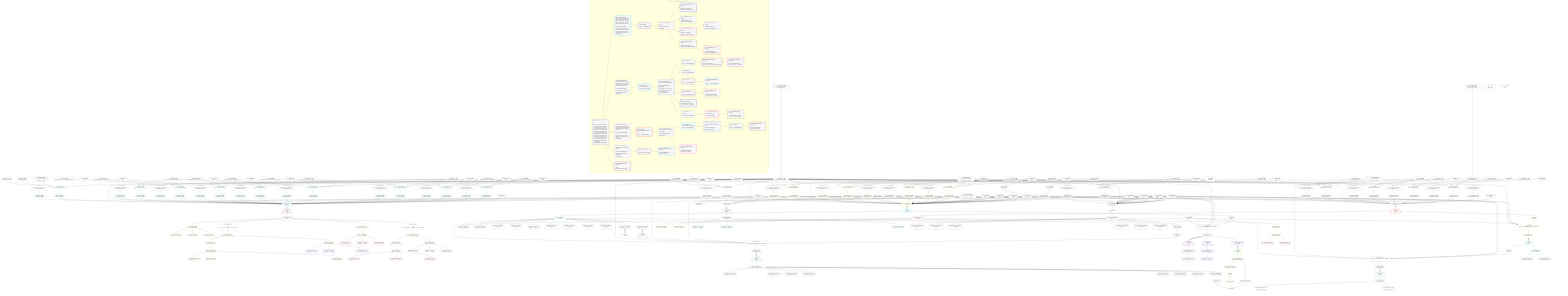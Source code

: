 %%{init: {'themeVariables': { 'fontSize': '12px'}}}%%
graph TD
    classDef path fill:#eee,stroke:#000,color:#000
    classDef plan fill:#fff,stroke-width:1px,color:#000
    classDef itemplan fill:#fff,stroke-width:2px,color:#000
    classDef unbatchedplan fill:#dff,stroke-width:1px,color:#000
    classDef sideeffectplan fill:#fcc,stroke-width:2px,color:#000
    classDef bucket fill:#f6f6f6,color:#000,stroke-width:2px,text-align:left


    %% plan dependencies
    PgSelect251[["PgSelect[251∈0] ➊<br />ᐸpersonᐳ"]]:::plan
    Object12{{"Object[12∈0] ➊<br />ᐸ{pgSettings,withPgClient}ᐳ"}}:::plan
    Constant599{{"Constant[599∈0] ➊<br />ᐸ1ᐳ"}}:::plan
    Constant600{{"Constant[600∈0] ➊<br />ᐸ7ᐳ"}}:::plan
    Constant598{{"Constant[598∈0] ➊<br />ᐸ8ᐳ"}}:::plan
    Constant113{{"Constant[113∈0] ➊<br />ᐸnullᐳ"}}:::plan
    Lambda283{{"Lambda[283∈0] ➊<br />ᐸcalculateShouldReverseOrderᐳ"}}:::plan
    Lambda286{{"Lambda[286∈0] ➊<br />ᐸcalculateLimitAndOffsetSQLᐳ"}}:::plan
    Lambda581{{"Lambda[581∈0] ➊<br />ᐸcalculateOrderBySQLᐳ"}}:::plan
    Lambda586{{"Lambda[586∈0] ➊<br />ᐸcalculateOrderBySQLᐳ"}}:::plan
    Object12 & Constant599 & Constant599 & Constant600 & Constant599 & Constant598 & Constant600 & Constant599 & Constant600 & Constant599 & Constant600 & Constant599 & Constant113 & Constant600 & Constant599 & Constant600 & Lambda283 & Lambda286 & Lambda581 & Lambda586 --> PgSelect251
    Object580{{"Object[580∈0] ➊<br />ᐸ{reverse,orders,alias,codec}ᐳ"}}:::plan
    Constant577{{"Constant[577∈0] ➊<br />ᐸ[]ᐳ"}}:::plan
    Constant578{{"Constant[578∈0] ➊<br />ᐸsql.identifier(”person”)ᐳ"}}:::plan
    Constant497{{"Constant[497∈0] ➊<br />ᐸRecordCodec(person)ᐳ"}}:::plan
    Lambda283 & Constant577 & Constant578 & Constant497 --> Object580
    Access10{{"Access[10∈0] ➊<br />ᐸ2.pgSettingsᐳ"}}:::plan
    Access11{{"Access[11∈0] ➊<br />ᐸ2.withPgClientᐳ"}}:::plan
    Access10 & Access11 --> Object12
    __Value2["__Value[2∈0] ➊<br />ᐸcontextᐳ"]:::plan
    __Value2 --> Access10
    __Value2 --> Access11
    First253{{"First[253∈0] ➊"}}:::plan
    PgSelect251 --> First253
    PgSelectSingle254{{"PgSelectSingle[254∈0] ➊<br />ᐸpersonᐳ"}}:::plan
    First253 --> PgSelectSingle254
    Constant590{{"Constant[590∈0] ➊<br />ᐸ§{ first: null, last: null, cursorLower: null, cursorUpper: ᐳ"}}:::plan
    Constant590 --> Lambda283
    Constant591{{"Constant[591∈0] ➊<br />ᐸ§{ first: null, last: null, cursorLower: null, cursorUpper: ᐳ"}}:::plan
    Constant591 --> Lambda286
    Lambda492{{"Lambda[492∈0] ➊<br />ᐸcalculateShouldReverseOrderᐳ"}}:::plan
    Constant621{{"Constant[621∈0] ➊<br />ᐸ§{ first: 1, last: null, cursorLower: null, cursorUpper: nulᐳ"}}:::plan
    Constant621 --> Lambda492
    Object580 --> Lambda581
    Constant619{{"Constant[619∈0] ➊<br />ᐸ§{ reverse: false, orders: [], alias: sql.identifier(”personᐳ"}}:::plan
    Constant619 --> Lambda586
    __Value4["__Value[4∈0] ➊<br />ᐸrootValueᐳ"]:::plan
    Connection13{{"Connection[13∈0] ➊<br />ᐸ9ᐳ"}}:::plan
    Connection89{{"Connection[89∈0] ➊<br />ᐸ87ᐳ"}}:::plan
    Connection169{{"Connection[169∈0] ➊<br />ᐸ167ᐳ"}}:::plan
    Connection199{{"Connection[199∈0] ➊<br />ᐸ197ᐳ"}}:::plan
    Connection242{{"Connection[242∈0] ➊<br />ᐸ240ᐳ"}}:::plan
    Constant284{{"Constant[284∈0] ➊<br />ᐸfalseᐳ"}}:::plan
    Constant287{{"Constant[287∈0] ➊<br />ᐸ[]ᐳ"}}:::plan
    Constant288{{"Constant[288∈0] ➊<br />ᐸsql.identifier(”frmcdc_compound_type”)ᐳ"}}:::plan
    Constant289{{"Constant[289∈0] ➊<br />ᐸRecordCodec(compoundType)ᐳ"}}:::plan
    Constant303{{"Constant[303∈0] ➊<br />ᐸ[]ᐳ"}}:::plan
    Constant304{{"Constant[304∈0] ➊<br />ᐸsql.identifier(”frmcdc_compound_type”)ᐳ"}}:::plan
    Constant319{{"Constant[319∈0] ➊<br />ᐸ[]ᐳ"}}:::plan
    Constant320{{"Constant[320∈0] ➊<br />ᐸsql.identifier(”frmcdc_compound_type”)ᐳ"}}:::plan
    Constant335{{"Constant[335∈0] ➊<br />ᐸ[]ᐳ"}}:::plan
    Constant336{{"Constant[336∈0] ➊<br />ᐸsql.identifier(”frmcdc_nested_compound_type”)ᐳ"}}:::plan
    Constant337{{"Constant[337∈0] ➊<br />ᐸRecordCodec(nestedCompoundType)ᐳ"}}:::plan
    Constant351{{"Constant[351∈0] ➊<br />ᐸ[]ᐳ"}}:::plan
    Constant352{{"Constant[352∈0] ➊<br />ᐸsql.identifier(”frmcdc_compound_type”)ᐳ"}}:::plan
    Constant367{{"Constant[367∈0] ➊<br />ᐸ[]ᐳ"}}:::plan
    Constant368{{"Constant[368∈0] ➊<br />ᐸsql.identifier(”frmcdc_compound_type”)ᐳ"}}:::plan
    Constant383{{"Constant[383∈0] ➊<br />ᐸ[]ᐳ"}}:::plan
    Constant384{{"Constant[384∈0] ➊<br />ᐸsql.identifier(”frmcdc_compound_type”)ᐳ"}}:::plan
    Constant399{{"Constant[399∈0] ➊<br />ᐸ[]ᐳ"}}:::plan
    Constant400{{"Constant[400∈0] ➊<br />ᐸsql.identifier(”frmcdc_nested_compound_type”)ᐳ"}}:::plan
    Constant415{{"Constant[415∈0] ➊<br />ᐸ[ { codec: Codec(int4), fragment: { n: [Array], f: 0, c: 266ᐳ"}}:::plan
    Constant416{{"Constant[416∈0] ➊<br />ᐸsql.identifier(”types”)ᐳ"}}:::plan
    Constant417{{"Constant[417∈0] ➊<br />ᐸRecordCodec(types)ᐳ"}}:::plan
    Constant429{{"Constant[429∈0] ➊<br />ᐸ[]ᐳ"}}:::plan
    Constant430{{"Constant[430∈0] ➊<br />ᐸsql.identifier(”post_computed_compound_type_array”)ᐳ"}}:::plan
    Constant448{{"Constant[448∈0] ➊<br />ᐸ[]ᐳ"}}:::plan
    Constant449{{"Constant[449∈0] ➊<br />ᐸsql.identifier(”post”)ᐳ"}}:::plan
    Constant450{{"Constant[450∈0] ➊<br />ᐸRecordCodec(post)ᐳ"}}:::plan
    Constant464{{"Constant[464∈0] ➊<br />ᐸ[]ᐳ"}}:::plan
    Constant465{{"Constant[465∈0] ➊<br />ᐸsql.identifier(”post_computed_interval_set”)ᐳ"}}:::plan
    Constant466{{"Constant[466∈0] ➊<br />ᐸCodec(interval)ᐳ"}}:::plan
    Constant481{{"Constant[481∈0] ➊<br />ᐸ[ { codec: Codec(int4), fragment: { n: [Array], f: 0, c: 266ᐳ"}}:::plan
    Constant482{{"Constant[482∈0] ➊<br />ᐸsql.identifier(”post”)ᐳ"}}:::plan
    Constant495{{"Constant[495∈0] ➊<br />ᐸ[]ᐳ"}}:::plan
    Constant496{{"Constant[496∈0] ➊<br />ᐸsql.identifier(”person_friends”)ᐳ"}}:::plan
    Constant514{{"Constant[514∈0] ➊<br />ᐸ[]ᐳ"}}:::plan
    Constant515{{"Constant[515∈0] ➊<br />ᐸsql.identifier(”person_friends”)ᐳ"}}:::plan
    Constant533{{"Constant[533∈0] ➊<br />ᐸ[]ᐳ"}}:::plan
    Constant534{{"Constant[534∈0] ➊<br />ᐸsql.identifier(”person_first_post”)ᐳ"}}:::plan
    Constant549{{"Constant[549∈0] ➊<br />ᐸ[ { codec: Codec(int4), fragment: { n: [Array], f: 0, c: 266ᐳ"}}:::plan
    Constant550{{"Constant[550∈0] ➊<br />ᐸsql.identifier(”person”)ᐳ"}}:::plan
    Constant563{{"Constant[563∈0] ➊<br />ᐸ[]ᐳ"}}:::plan
    Constant564{{"Constant[564∈0] ➊<br />ᐸsql.identifier(”edge_case”)ᐳ"}}:::plan
    Constant565{{"Constant[565∈0] ➊<br />ᐸRecordCodec(edgeCase)ᐳ"}}:::plan
    Constant587{{"Constant[587∈0] ➊<br />ᐸ15ᐳ"}}:::plan
    Constant588{{"Constant[588∈0] ➊<br />ᐸ20ᐳ"}}:::plan
    Constant589{{"Constant[589∈0] ➊<br />ᐸ'[...]'ᐳ"}}:::plan
    Constant601{{"Constant[601∈0] ➊<br />ᐸ§{ reverse: false, orders: [], alias: sql.identifier(”frmcdcᐳ"}}:::plan
    Constant602{{"Constant[602∈0] ➊<br />ᐸ§{ reverse: false, orders: [], alias: sql.identifier(”frmcdcᐳ"}}:::plan
    Constant603{{"Constant[603∈0] ➊<br />ᐸ§{ reverse: false, orders: [], alias: sql.identifier(”frmcdcᐳ"}}:::plan
    Constant604{{"Constant[604∈0] ➊<br />ᐸ§{ reverse: false, orders: [], alias: sql.identifier(”frmcdcᐳ"}}:::plan
    Constant605{{"Constant[605∈0] ➊<br />ᐸ§{ reverse: false, orders: [], alias: sql.identifier(”frmcdcᐳ"}}:::plan
    Constant606{{"Constant[606∈0] ➊<br />ᐸ§{ reverse: false, orders: [], alias: sql.identifier(”frmcdcᐳ"}}:::plan
    Constant607{{"Constant[607∈0] ➊<br />ᐸ§{ reverse: false, orders: [], alias: sql.identifier(”frmcdcᐳ"}}:::plan
    Constant608{{"Constant[608∈0] ➊<br />ᐸ§{ reverse: false, orders: [], alias: sql.identifier(”frmcdcᐳ"}}:::plan
    Constant609{{"Constant[609∈0] ➊<br />ᐸ§{ reverse: false, orders: [ { codec: Codec(int4), fragment:ᐳ"}}:::plan
    Constant610{{"Constant[610∈0] ➊<br />ᐸ§{ reverse: false, orders: [], alias: sql.identifier(”post_cᐳ"}}:::plan
    Constant611{{"Constant[611∈0] ➊<br />ᐸ§{ reverse: false, orders: [], alias: sql.identifier(”post”)ᐳ"}}:::plan
    Constant612{{"Constant[612∈0] ➊<br />ᐸ§{ reverse: false, orders: [], alias: sql.identifier(”post_cᐳ"}}:::plan
    Constant613{{"Constant[613∈0] ➊<br />ᐸ§{ reverse: false, orders: [ { codec: Codec(int4), fragment:ᐳ"}}:::plan
    Constant614{{"Constant[614∈0] ➊<br />ᐸ§{ reverse: false, orders: [], alias: sql.identifier(”personᐳ"}}:::plan
    Constant615{{"Constant[615∈0] ➊<br />ᐸ§{ reverse: false, orders: [], alias: sql.identifier(”personᐳ"}}:::plan
    Constant616{{"Constant[616∈0] ➊<br />ᐸ§{ reverse: false, orders: [], alias: sql.identifier(”personᐳ"}}:::plan
    Constant617{{"Constant[617∈0] ➊<br />ᐸ§{ reverse: false, orders: [ { codec: Codec(int4), fragment:ᐳ"}}:::plan
    Constant618{{"Constant[618∈0] ➊<br />ᐸ§{ reverse: false, orders: [], alias: sql.identifier(”edge_cᐳ"}}:::plan
    Constant622{{"Constant[622∈0] ➊<br />ᐸ§{ first: 1, last: null, cursorLower: null, cursorUpper: nulᐳ"}}:::plan
    Constant623{{"Constant[623∈0] ➊<br />ᐸ§{ a: 419, b: 'easy cheesy baked potatoes', c: 'red', e: 'BAᐳ"}}:::plan
    PgSelect14[["PgSelect[14∈1] ➊<br />ᐸtypesᐳ"]]:::plan
    Lambda291{{"Lambda[291∈1] ➊<br />ᐸcalculateOrderBySQLᐳ"}}:::plan
    Lambda296{{"Lambda[296∈1] ➊<br />ᐸcalculateOrderBySQLᐳ"}}:::plan
    Lambda307{{"Lambda[307∈1] ➊<br />ᐸcalculateOrderBySQLᐳ"}}:::plan
    Lambda312{{"Lambda[312∈1] ➊<br />ᐸcalculateOrderBySQLᐳ"}}:::plan
    Lambda323{{"Lambda[323∈1] ➊<br />ᐸcalculateOrderBySQLᐳ"}}:::plan
    Lambda328{{"Lambda[328∈1] ➊<br />ᐸcalculateOrderBySQLᐳ"}}:::plan
    Lambda339{{"Lambda[339∈1] ➊<br />ᐸcalculateOrderBySQLᐳ"}}:::plan
    Lambda344{{"Lambda[344∈1] ➊<br />ᐸcalculateOrderBySQLᐳ"}}:::plan
    Lambda355{{"Lambda[355∈1] ➊<br />ᐸcalculateOrderBySQLᐳ"}}:::plan
    Lambda360{{"Lambda[360∈1] ➊<br />ᐸcalculateOrderBySQLᐳ"}}:::plan
    Lambda371{{"Lambda[371∈1] ➊<br />ᐸcalculateOrderBySQLᐳ"}}:::plan
    Lambda376{{"Lambda[376∈1] ➊<br />ᐸcalculateOrderBySQLᐳ"}}:::plan
    Lambda387{{"Lambda[387∈1] ➊<br />ᐸcalculateOrderBySQLᐳ"}}:::plan
    Lambda392{{"Lambda[392∈1] ➊<br />ᐸcalculateOrderBySQLᐳ"}}:::plan
    Lambda403{{"Lambda[403∈1] ➊<br />ᐸcalculateOrderBySQLᐳ"}}:::plan
    Lambda408{{"Lambda[408∈1] ➊<br />ᐸcalculateOrderBySQLᐳ"}}:::plan
    Lambda419{{"Lambda[419∈1] ➊<br />ᐸcalculateOrderBySQLᐳ"}}:::plan
    Lambda424{{"Lambda[424∈1] ➊<br />ᐸcalculateOrderBySQLᐳ"}}:::plan
    Object12 & Connection13 & Lambda286 & Lambda291 & Lambda296 & Lambda307 & Lambda312 & Lambda323 & Lambda328 & Lambda286 & Lambda339 & Lambda344 & Lambda286 & Lambda355 & Lambda360 & Lambda371 & Lambda376 & Lambda387 & Lambda392 & Lambda286 & Lambda403 & Lambda408 & Lambda283 & Lambda286 & Lambda419 & Lambda424 --> PgSelect14
    Object290{{"Object[290∈1] ➊<br />ᐸ{reverse,orders,alias,codec}ᐳ"}}:::plan
    Lambda283 & Constant287 & Constant288 & Constant289 --> Object290
    Object306{{"Object[306∈1] ➊<br />ᐸ{reverse,orders,alias,codec}ᐳ"}}:::plan
    Lambda283 & Constant303 & Constant304 & Constant289 --> Object306
    Object322{{"Object[322∈1] ➊<br />ᐸ{reverse,orders,alias,codec}ᐳ"}}:::plan
    Lambda283 & Constant319 & Constant320 & Constant289 --> Object322
    Object338{{"Object[338∈1] ➊<br />ᐸ{reverse,orders,alias,codec}ᐳ"}}:::plan
    Lambda283 & Constant335 & Constant336 & Constant337 --> Object338
    Object354{{"Object[354∈1] ➊<br />ᐸ{reverse,orders,alias,codec}ᐳ"}}:::plan
    Lambda283 & Constant351 & Constant352 & Constant289 --> Object354
    Object370{{"Object[370∈1] ➊<br />ᐸ{reverse,orders,alias,codec}ᐳ"}}:::plan
    Lambda283 & Constant367 & Constant368 & Constant289 --> Object370
    Object386{{"Object[386∈1] ➊<br />ᐸ{reverse,orders,alias,codec}ᐳ"}}:::plan
    Lambda283 & Constant383 & Constant384 & Constant289 --> Object386
    Object402{{"Object[402∈1] ➊<br />ᐸ{reverse,orders,alias,codec}ᐳ"}}:::plan
    Lambda283 & Constant399 & Constant400 & Constant337 --> Object402
    Object418{{"Object[418∈1] ➊<br />ᐸ{reverse,orders,alias,codec}ᐳ"}}:::plan
    Lambda283 & Constant415 & Constant416 & Constant417 --> Object418
    Object290 --> Lambda291
    Constant601 --> Lambda296
    Object306 --> Lambda307
    Constant602 --> Lambda312
    Object322 --> Lambda323
    Constant603 --> Lambda328
    Object338 --> Lambda339
    Constant604 --> Lambda344
    Object354 --> Lambda355
    Constant605 --> Lambda360
    Object370 --> Lambda371
    Constant606 --> Lambda376
    Object386 --> Lambda387
    Constant607 --> Lambda392
    Object402 --> Lambda403
    Constant608 --> Lambda408
    Object418 --> Lambda419
    Constant609 --> Lambda424
    __Item15[/"__Item[15∈2]<br />ᐸ14ᐳ"\]:::itemplan
    PgSelect14 ==> __Item15
    PgSelectSingle16{{"PgSelectSingle[16∈2]<br />ᐸtypesᐳ"}}:::plan
    __Item15 --> PgSelectSingle16
    PgSelectSingle23{{"PgSelectSingle[23∈3]<br />ᐸfrmcdc_compoundTypeᐳ"}}:::plan
    PgSelectSingle16 --> PgSelectSingle23
    PgClassExpression24{{"PgClassExpression[24∈3]<br />ᐸ__frmcdc_c...type__.”a”ᐳ"}}:::plan
    PgSelectSingle23 --> PgClassExpression24
    PgClassExpression25{{"PgClassExpression[25∈3]<br />ᐸ__frmcdc_c....”foo_bar”ᐳ"}}:::plan
    PgSelectSingle23 --> PgClassExpression25
    PgClassExpression27{{"PgClassExpression[27∈3]<br />ᐸ”c”.”compo...nd_type__)ᐳ"}}:::plan
    PgSelectSingle23 --> PgClassExpression27
    PgSelectSingle32{{"PgSelectSingle[32∈3]<br />ᐸfrmcdc_nestedCompoundTypeᐳ"}}:::plan
    RemapKeys345{{"RemapKeys[345∈3]<br />ᐸ16:{”0”:4,”1”:5,”2”:6,”3”:7,”4”:8,”5”:9,”6”:10,”7”:11,”8”:12}ᐳ"}}:::plan
    RemapKeys345 --> PgSelectSingle32
    PgSelectSingle37{{"PgSelectSingle[37∈3]<br />ᐸfrmcdc_compoundTypeᐳ"}}:::plan
    PgSelectSingle32 --> PgSelectSingle37
    PgSelectSingle46{{"PgSelectSingle[46∈3]<br />ᐸfrmcdc_compoundTypeᐳ"}}:::plan
    RemapKeys329{{"RemapKeys[329∈3]<br />ᐸ32:{”0”:4,”1”:5,”2”:6,”3”:7}ᐳ"}}:::plan
    RemapKeys329 --> PgSelectSingle46
    PgSelectSingle55{{"PgSelectSingle[55∈3]<br />ᐸfrmcdc_compoundTypeᐳ"}}:::plan
    RemapKeys361{{"RemapKeys[361∈3]<br />ᐸ16:{”0”:13,”1”:14,”2”:15,”3”:16}ᐳ"}}:::plan
    RemapKeys361 --> PgSelectSingle55
    PgSelectSingle64{{"PgSelectSingle[64∈3]<br />ᐸfrmcdc_nestedCompoundTypeᐳ"}}:::plan
    RemapKeys409{{"RemapKeys[409∈3]<br />ᐸ16:{”0”:17,”1”:18,”2”:19,”3”:20,”4”:21,”5”:22,”6”:23,”7”:24,”8”:25}ᐳ"}}:::plan
    RemapKeys409 --> PgSelectSingle64
    PgSelectSingle32 --> RemapKeys329
    PgSelectSingle16 --> RemapKeys345
    PgSelectSingle16 --> RemapKeys361
    PgSelectSingle16 --> RemapKeys409
    PgClassExpression38{{"PgClassExpression[38∈4]<br />ᐸ__frmcdc_c...type__.”a”ᐳ"}}:::plan
    PgSelectSingle37 --> PgClassExpression38
    PgClassExpression39{{"PgClassExpression[39∈4]<br />ᐸ__frmcdc_c....”foo_bar”ᐳ"}}:::plan
    PgSelectSingle37 --> PgClassExpression39
    PgClassExpression41{{"PgClassExpression[41∈4]<br />ᐸ”c”.”compo...nd_type__)ᐳ"}}:::plan
    PgSelectSingle37 --> PgClassExpression41
    PgClassExpression47{{"PgClassExpression[47∈5]<br />ᐸ__frmcdc_c...type__.”a”ᐳ"}}:::plan
    PgSelectSingle46 --> PgClassExpression47
    PgClassExpression48{{"PgClassExpression[48∈5]<br />ᐸ__frmcdc_c....”foo_bar”ᐳ"}}:::plan
    PgSelectSingle46 --> PgClassExpression48
    PgClassExpression50{{"PgClassExpression[50∈5]<br />ᐸ”c”.”compo...nd_type__)ᐳ"}}:::plan
    PgSelectSingle46 --> PgClassExpression50
    PgClassExpression56{{"PgClassExpression[56∈6]<br />ᐸ__frmcdc_c...type__.”a”ᐳ"}}:::plan
    PgSelectSingle55 --> PgClassExpression56
    PgClassExpression57{{"PgClassExpression[57∈6]<br />ᐸ__frmcdc_c....”foo_bar”ᐳ"}}:::plan
    PgSelectSingle55 --> PgClassExpression57
    PgClassExpression59{{"PgClassExpression[59∈6]<br />ᐸ”c”.”compo...nd_type__)ᐳ"}}:::plan
    PgSelectSingle55 --> PgClassExpression59
    PgSelectSingle71{{"PgSelectSingle[71∈7]<br />ᐸfrmcdc_compoundTypeᐳ"}}:::plan
    PgSelectSingle64 --> PgSelectSingle71
    PgSelectSingle80{{"PgSelectSingle[80∈7]<br />ᐸfrmcdc_compoundTypeᐳ"}}:::plan
    RemapKeys393{{"RemapKeys[393∈7]<br />ᐸ64:{”0”:4,”1”:5,”2”:6,”3”:7}ᐳ"}}:::plan
    RemapKeys393 --> PgSelectSingle80
    PgSelectSingle64 --> RemapKeys393
    PgClassExpression72{{"PgClassExpression[72∈8]<br />ᐸ__frmcdc_c...type__.”a”ᐳ"}}:::plan
    PgSelectSingle71 --> PgClassExpression72
    PgClassExpression73{{"PgClassExpression[73∈8]<br />ᐸ__frmcdc_c....”foo_bar”ᐳ"}}:::plan
    PgSelectSingle71 --> PgClassExpression73
    PgClassExpression75{{"PgClassExpression[75∈8]<br />ᐸ”c”.”compo...nd_type__)ᐳ"}}:::plan
    PgSelectSingle71 --> PgClassExpression75
    PgClassExpression81{{"PgClassExpression[81∈9]<br />ᐸ__frmcdc_c...type__.”a”ᐳ"}}:::plan
    PgSelectSingle80 --> PgClassExpression81
    PgClassExpression82{{"PgClassExpression[82∈9]<br />ᐸ__frmcdc_c....”foo_bar”ᐳ"}}:::plan
    PgSelectSingle80 --> PgClassExpression82
    PgClassExpression84{{"PgClassExpression[84∈9]<br />ᐸ”c”.”compo...nd_type__)ᐳ"}}:::plan
    PgSelectSingle80 --> PgClassExpression84
    PgSelect90[["PgSelect[90∈10] ➊<br />ᐸpostᐳ"]]:::plan
    Lambda433{{"Lambda[433∈10] ➊<br />ᐸcalculateOrderBySQLᐳ"}}:::plan
    Lambda438{{"Lambda[438∈10] ➊<br />ᐸcalculateOrderBySQLᐳ"}}:::plan
    Lambda452{{"Lambda[452∈10] ➊<br />ᐸcalculateOrderBySQLᐳ"}}:::plan
    Lambda457{{"Lambda[457∈10] ➊<br />ᐸcalculateOrderBySQLᐳ"}}:::plan
    Lambda468{{"Lambda[468∈10] ➊<br />ᐸcalculateOrderBySQLᐳ"}}:::plan
    Lambda473{{"Lambda[473∈10] ➊<br />ᐸcalculateOrderBySQLᐳ"}}:::plan
    Lambda485{{"Lambda[485∈10] ➊<br />ᐸcalculateOrderBySQLᐳ"}}:::plan
    Lambda490{{"Lambda[490∈10] ➊<br />ᐸcalculateOrderBySQLᐳ"}}:::plan
    Object12 & Connection89 & Constant587 & Constant588 & Constant589 & Constant587 & Constant588 & Constant589 & Constant587 & Constant113 & Constant588 & Constant589 & Constant623 & Lambda286 & Lambda433 & Lambda438 & Lambda286 & Lambda452 & Lambda457 & Lambda286 & Lambda468 & Lambda473 & Lambda283 & Lambda286 & Lambda485 & Lambda490 --> PgSelect90
    Object432{{"Object[432∈10] ➊<br />ᐸ{reverse,orders,alias,codec}ᐳ"}}:::plan
    Lambda283 & Constant429 & Constant430 & Constant289 --> Object432
    Object451{{"Object[451∈10] ➊<br />ᐸ{reverse,orders,alias,codec}ᐳ"}}:::plan
    Lambda283 & Constant448 & Constant449 & Constant450 --> Object451
    Object467{{"Object[467∈10] ➊<br />ᐸ{reverse,orders,alias,codec}ᐳ"}}:::plan
    Lambda283 & Constant464 & Constant465 & Constant466 --> Object467
    Object484{{"Object[484∈10] ➊<br />ᐸ{reverse,orders,alias,codec}ᐳ"}}:::plan
    Lambda283 & Constant481 & Constant482 & Constant450 --> Object484
    Object432 --> Lambda433
    Constant610 --> Lambda438
    Object451 --> Lambda452
    Constant611 --> Lambda457
    Object467 --> Lambda468
    Constant612 --> Lambda473
    Object484 --> Lambda485
    Constant613 --> Lambda490
    __Item91[/"__Item[91∈11]<br />ᐸ90ᐳ"\]:::itemplan
    PgSelect90 ==> __Item91
    PgSelectSingle92{{"PgSelectSingle[92∈11]<br />ᐸpostᐳ"}}:::plan
    __Item91 --> PgSelectSingle92
    Object442{{"Object[442∈12]<br />ᐸ{rows,first,last,shouldReverseOrder,fetchOneExtra}ᐳ"}}:::plan
    Access440{{"Access[440∈12]<br />ᐸ458.0ᐳ"}}:::plan
    Access440 & Constant113 & Constant113 & Lambda283 & Constant284 --> Object442
    Object475{{"Object[475∈12]<br />ᐸ{rows,first,last,shouldReverseOrder,fetchOneExtra}ᐳ"}}:::plan
    Access474{{"Access[474∈12]<br />ᐸ91.2ᐳ"}}:::plan
    Access474 & Constant113 & Constant113 & Lambda283 & Constant284 --> Object475
    PgClassExpression93{{"PgClassExpression[93∈12]<br />ᐸ__post__.”headline”ᐳ"}}:::plan
    PgSelectSingle92 --> PgClassExpression93
    PgClassExpression95{{"PgClassExpression[95∈12]<br />ᐸ”a”.”post_...(__post__)ᐳ"}}:::plan
    PgSelectSingle92 --> PgClassExpression95
    PgClassExpression98{{"PgClassExpression[98∈12]<br />ᐸ”a”.”post_...lder! */<br />)ᐳ"}}:::plan
    PgSelectSingle92 --> PgClassExpression98
    PgClassExpression102{{"PgClassExpression[102∈12]<br />ᐸ”a”.”post_...lder! */<br />)ᐳ"}}:::plan
    PgSelectSingle92 --> PgClassExpression102
    PgClassExpression104{{"PgClassExpression[104∈12]<br />ᐸ”a”.”post_...(__post__)ᐳ"}}:::plan
    PgSelectSingle92 --> PgClassExpression104
    PgClassExpression107{{"PgClassExpression[107∈12]<br />ᐸ”a”.”post_...lder! */<br />)ᐳ"}}:::plan
    PgSelectSingle92 --> PgClassExpression107
    PgClassExpression111{{"PgClassExpression[111∈12]<br />ᐸ”a”.”post_...lder! */<br />)ᐳ"}}:::plan
    PgSelectSingle92 --> PgClassExpression111
    PgClassExpression115{{"PgClassExpression[115∈12]<br />ᐸ”a”.”post_...lder! */<br />)ᐳ"}}:::plan
    PgSelectSingle92 --> PgClassExpression115
    PgClassExpression119{{"PgClassExpression[119∈12]<br />ᐸ”a”.”post_...lder! */<br />)ᐳ"}}:::plan
    PgSelectSingle92 --> PgClassExpression119
    PgClassExpression155{{"PgClassExpression[155∈12]<br />ᐸ”a”.”post_...(__post__)ᐳ"}}:::plan
    PgSelectSingle92 --> PgClassExpression155
    PgClassExpression158{{"PgClassExpression[158∈12]<br />ᐸ”a”.”post_...(__post__)ᐳ"}}:::plan
    PgSelectSingle92 --> PgClassExpression158
    __ListTransform181[["__ListTransform[181∈12]<br />ᐸeach:180ᐳ"]]:::plan
    Lambda476{{"Lambda[476∈12]<br />ᐸreverseIfNecessaryᐳ"}}:::plan
    Lambda476 --> __ListTransform181
    RemapKeys458{{"RemapKeys[458∈12]<br />ᐸ92:{”0”:1}ᐳ"}}:::plan
    RemapKeys458 --> Access440
    Lambda443{{"Lambda[443∈12]<br />ᐸreverseIfNecessaryᐳ"}}:::plan
    Object442 --> Lambda443
    PgSelectSingle92 --> RemapKeys458
    __Item91 --> Access474
    Object475 --> Lambda476
    __Item141[/"__Item[141∈13]<br />ᐸ443ᐳ"\]:::itemplan
    Lambda443 ==> __Item141
    PgSelectSingle142{{"PgSelectSingle[142∈13]<br />ᐸpost_computed_compound_type_arrayᐳ"}}:::plan
    __Item141 --> PgSelectSingle142
    PgClassExpression143{{"PgClassExpression[143∈14]<br />ᐸ__post_com...rray__.”a”ᐳ"}}:::plan
    PgSelectSingle142 --> PgClassExpression143
    PgClassExpression144{{"PgClassExpression[144∈14]<br />ᐸ__post_com...rray__.”b”ᐳ"}}:::plan
    PgSelectSingle142 --> PgClassExpression144
    PgClassExpression145{{"PgClassExpression[145∈14]<br />ᐸ__post_com...rray__.”c”ᐳ"}}:::plan
    PgSelectSingle142 --> PgClassExpression145
    PgClassExpression146{{"PgClassExpression[146∈14]<br />ᐸ__post_com...rray__.”d”ᐳ"}}:::plan
    PgSelectSingle142 --> PgClassExpression146
    PgClassExpression147{{"PgClassExpression[147∈14]<br />ᐸ__post_com...rray__.”e”ᐳ"}}:::plan
    PgSelectSingle142 --> PgClassExpression147
    PgClassExpression148{{"PgClassExpression[148∈14]<br />ᐸ__post_com...rray__.”f”ᐳ"}}:::plan
    PgSelectSingle142 --> PgClassExpression148
    PgClassExpression149{{"PgClassExpression[149∈14]<br />ᐸ__post_com...rray__.”g”ᐳ"}}:::plan
    PgSelectSingle142 --> PgClassExpression149
    PgClassExpression153{{"PgClassExpression[153∈14]<br />ᐸ__post_com....”foo_bar”ᐳ"}}:::plan
    PgSelectSingle142 --> PgClassExpression153
    __Item156[/"__Item[156∈16]<br />ᐸ155ᐳ"\]:::itemplan
    PgClassExpression155 ==> __Item156
    __Item159[/"__Item[159∈17]<br />ᐸ158ᐳ"\]:::itemplan
    PgClassExpression158 ==> __Item159
    __Item171[/"__Item[171∈19]<br />ᐸ476ᐳ"\]:::itemplan
    Lambda476 ==> __Item171
    PgSelectSingle172{{"PgSelectSingle[172∈19]<br />ᐸpost_computed_interval_setᐳ"}}:::plan
    __Item171 --> PgSelectSingle172
    PgClassExpression173{{"PgClassExpression[173∈19]<br />ᐸ__post_com...al_set__.vᐳ"}}:::plan
    PgSelectSingle172 --> PgClassExpression173
    __Item182[/"__Item[182∈21]<br />ᐸ476ᐳ"\]:::itemplan
    Lambda476 -.-> __Item182
    PgSelectSingle183{{"PgSelectSingle[183∈21]<br />ᐸpost_computed_interval_setᐳ"}}:::plan
    __Item182 --> PgSelectSingle183
    PgClassExpression184{{"PgClassExpression[184∈21]<br />ᐸ__post_com...al_set__.vᐳ"}}:::plan
    PgSelectSingle183 --> PgClassExpression184
    Edge188{{"Edge[188∈22]"}}:::plan
    PgClassExpression187{{"PgClassExpression[187∈22]<br />ᐸ__post_com...al_set__.vᐳ"}}:::plan
    PgCursor189{{"PgCursor[189∈22]"}}:::plan
    PgClassExpression187 & PgCursor189 & Connection169 --> Edge188
    __Item185[/"__Item[185∈22]<br />ᐸ181ᐳ"\]:::itemplan
    __ListTransform181 ==> __Item185
    PgSelectSingle186{{"PgSelectSingle[186∈22]<br />ᐸpost_computed_interval_setᐳ"}}:::plan
    __Item185 --> PgSelectSingle186
    PgSelectSingle186 --> PgClassExpression187
    List191{{"List[191∈22]<br />ᐸ190ᐳ"}}:::plan
    List191 --> PgCursor189
    PgClassExpression190{{"PgClassExpression[190∈22]<br />ᐸrow_number...tion by 1)ᐳ"}}:::plan
    PgSelectSingle186 --> PgClassExpression190
    PgClassExpression190 --> List191
    PgSelect200[["PgSelect[200∈25] ➊<br />ᐸpersonᐳ"]]:::plan
    Lambda494{{"Lambda[494∈25] ➊<br />ᐸcalculateLimitAndOffsetSQLᐳ"}}:::plan
    Lambda499{{"Lambda[499∈25] ➊<br />ᐸcalculateOrderBySQLᐳ"}}:::plan
    Lambda504{{"Lambda[504∈25] ➊<br />ᐸcalculateOrderBySQLᐳ"}}:::plan
    Lambda518{{"Lambda[518∈25] ➊<br />ᐸcalculateOrderBySQLᐳ"}}:::plan
    Lambda523{{"Lambda[523∈25] ➊<br />ᐸcalculateOrderBySQLᐳ"}}:::plan
    Lambda537{{"Lambda[537∈25] ➊<br />ᐸcalculateOrderBySQLᐳ"}}:::plan
    Lambda542{{"Lambda[542∈25] ➊<br />ᐸcalculateOrderBySQLᐳ"}}:::plan
    Lambda553{{"Lambda[553∈25] ➊<br />ᐸcalculateOrderBySQLᐳ"}}:::plan
    Lambda558{{"Lambda[558∈25] ➊<br />ᐸcalculateOrderBySQLᐳ"}}:::plan
    Object12 & Connection199 & Lambda494 & Lambda499 & Lambda504 & Lambda286 & Lambda518 & Lambda523 & Lambda286 & Lambda537 & Lambda542 & Lambda283 & Lambda286 & Lambda553 & Lambda558 --> PgSelect200
    Object498{{"Object[498∈25] ➊<br />ᐸ{reverse,orders,alias,codec}ᐳ"}}:::plan
    Lambda492 & Constant495 & Constant496 & Constant497 --> Object498
    Object517{{"Object[517∈25] ➊<br />ᐸ{reverse,orders,alias,codec}ᐳ"}}:::plan
    Lambda283 & Constant514 & Constant515 & Constant497 --> Object517
    Object536{{"Object[536∈25] ➊<br />ᐸ{reverse,orders,alias,codec}ᐳ"}}:::plan
    Lambda283 & Constant533 & Constant534 & Constant450 --> Object536
    Object552{{"Object[552∈25] ➊<br />ᐸ{reverse,orders,alias,codec}ᐳ"}}:::plan
    Lambda283 & Constant549 & Constant550 & Constant497 --> Object552
    Connection224{{"Connection[224∈25] ➊<br />ᐸ220ᐳ"}}:::plan
    Constant599 --> Connection224
    Constant622 --> Lambda494
    Object498 --> Lambda499
    Constant614 --> Lambda504
    Object517 --> Lambda518
    Constant615 --> Lambda523
    Object536 --> Lambda537
    Constant616 --> Lambda542
    Object552 --> Lambda553
    Constant617 --> Lambda558
    Connection211{{"Connection[211∈25] ➊<br />ᐸ207ᐳ"}}:::plan
    __Item201[/"__Item[201∈26]<br />ᐸ200ᐳ"\]:::itemplan
    PgSelect200 ==> __Item201
    PgSelectSingle202{{"PgSelectSingle[202∈26]<br />ᐸpersonᐳ"}}:::plan
    __Item201 --> PgSelectSingle202
    Object527{{"Object[527∈27]<br />ᐸ{rows,first,last,shouldReverseOrder,fetchOneExtra}ᐳ"}}:::plan
    Access525{{"Access[525∈27]<br />ᐸ201.1ᐳ"}}:::plan
    Access525 & Constant113 & Constant113 & Lambda283 & Constant284 --> Object527
    PgClassExpression203{{"PgClassExpression[203∈27]<br />ᐸ__person__...full_name”ᐳ"}}:::plan
    PgSelectSingle202 --> PgClassExpression203
    PgClassExpression205{{"PgClassExpression[205∈27]<br />ᐸ”c”.”perso..._person__)ᐳ"}}:::plan
    PgSelectSingle202 --> PgClassExpression205
    PgSelectSingle235{{"PgSelectSingle[235∈27]<br />ᐸperson_first_postᐳ"}}:::plan
    RemapKeys543{{"RemapKeys[543∈27]<br />ᐸ202:{”0”:2,”1”:3}ᐳ"}}:::plan
    RemapKeys543 --> PgSelectSingle235
    __Item201 --> Access525
    Lambda528{{"Lambda[528∈27]<br />ᐸreverseIfNecessaryᐳ"}}:::plan
    Object527 --> Lambda528
    PgSelectSingle202 --> RemapKeys543
    __Item213[/"__Item[213∈28]<br />ᐸ528ᐳ"\]:::itemplan
    Lambda528 ==> __Item213
    PgSelectSingle214{{"PgSelectSingle[214∈28]<br />ᐸperson_friendsᐳ"}}:::plan
    __Item213 --> PgSelectSingle214
    Object508{{"Object[508∈29]<br />ᐸ{rows,first,last,shouldReverseOrder,fetchOneExtra}ᐳ"}}:::plan
    Access506{{"Access[506∈29]<br />ᐸ213.1ᐳ"}}:::plan
    Access506 & Constant599 & Constant113 & Lambda492 & Constant284 --> Object508
    PgClassExpression215{{"PgClassExpression[215∈29]<br />ᐸ__person_f...full_name”ᐳ"}}:::plan
    PgSelectSingle214 --> PgClassExpression215
    PgClassExpression217{{"PgClassExpression[217∈29]<br />ᐸ”c”.”perso...friends__)ᐳ"}}:::plan
    PgSelectSingle214 --> PgClassExpression217
    __Item213 --> Access506
    Lambda509{{"Lambda[509∈29]<br />ᐸreverseIfNecessaryᐳ"}}:::plan
    Object508 --> Lambda509
    __Item226[/"__Item[226∈30]<br />ᐸ509ᐳ"\]:::itemplan
    Lambda509 ==> __Item226
    PgSelectSingle227{{"PgSelectSingle[227∈30]<br />ᐸperson_friendsᐳ"}}:::plan
    __Item226 --> PgSelectSingle227
    PgClassExpression228{{"PgClassExpression[228∈31]<br />ᐸ__person_f...full_name”ᐳ"}}:::plan
    PgSelectSingle227 --> PgClassExpression228
    PgClassExpression230{{"PgClassExpression[230∈31]<br />ᐸ”c”.”perso...friends__)ᐳ"}}:::plan
    PgSelectSingle227 --> PgClassExpression230
    PgClassExpression236{{"PgClassExpression[236∈32]<br />ᐸ__person_f...ost__.”id”ᐳ"}}:::plan
    PgSelectSingle235 --> PgClassExpression236
    PgClassExpression237{{"PgClassExpression[237∈32]<br />ᐸ__person_f...”headline”ᐳ"}}:::plan
    PgSelectSingle235 --> PgClassExpression237
    PgSelect243[["PgSelect[243∈33] ➊<br />ᐸedge_caseᐳ"]]:::plan
    Lambda567{{"Lambda[567∈33] ➊<br />ᐸcalculateOrderBySQLᐳ"}}:::plan
    Lambda572{{"Lambda[572∈33] ➊<br />ᐸcalculateOrderBySQLᐳ"}}:::plan
    Object12 & Connection242 & Lambda283 & Lambda286 & Lambda567 & Lambda572 --> PgSelect243
    Object566{{"Object[566∈33] ➊<br />ᐸ{reverse,orders,alias,codec}ᐳ"}}:::plan
    Lambda283 & Constant563 & Constant564 & Constant565 --> Object566
    Object566 --> Lambda567
    Constant618 --> Lambda572
    __Item244[/"__Item[244∈34]<br />ᐸ243ᐳ"\]:::itemplan
    PgSelect243 ==> __Item244
    PgSelectSingle245{{"PgSelectSingle[245∈34]<br />ᐸedge_caseᐳ"}}:::plan
    __Item244 --> PgSelectSingle245
    PgClassExpression246{{"PgClassExpression[246∈35]<br />ᐸ__edge_cas...s_default”ᐳ"}}:::plan
    PgSelectSingle245 --> PgClassExpression246
    PgClassExpression247{{"PgClassExpression[247∈35]<br />ᐸ__edge_cas...cast_easy”ᐳ"}}:::plan
    PgSelectSingle245 --> PgClassExpression247
    PgClassExpression249{{"PgClassExpression[249∈35]<br />ᐸ”c”.”edge_...ge_case__)ᐳ"}}:::plan
    PgSelectSingle245 --> PgClassExpression249
    PgClassExpression258{{"PgClassExpression[258∈36] ➊<br />ᐸ”c”.”perso...lder! */<br />)ᐳ"}}:::plan
    PgSelectSingle254 --> PgClassExpression258
    PgClassExpression263{{"PgClassExpression[263∈36] ➊<br />ᐸ”c”.”perso...lder! */<br />)ᐳ"}}:::plan
    PgSelectSingle254 --> PgClassExpression263
    PgClassExpression267{{"PgClassExpression[267∈36] ➊<br />ᐸ”c”.”perso...lder! */<br />)ᐳ"}}:::plan
    PgSelectSingle254 --> PgClassExpression267
    PgClassExpression271{{"PgClassExpression[271∈36] ➊<br />ᐸ”c”.”perso...lder! */<br />)ᐳ"}}:::plan
    PgSelectSingle254 --> PgClassExpression271
    PgClassExpression276{{"PgClassExpression[276∈36] ➊<br />ᐸ”c”.”perso...lder! */<br />)ᐳ"}}:::plan
    PgSelectSingle254 --> PgClassExpression276
    PgClassExpression280{{"PgClassExpression[280∈36] ➊<br />ᐸ”c”.”perso...lder! */<br />)ᐳ"}}:::plan
    PgSelectSingle254 --> PgClassExpression280

    %% define steps

    subgraph "Buckets for queries/v4/procedure-computed-fields"
    Bucket0("Bucket 0 (root)<br /><br />1: <br />ᐳ: 10, 11, 13, 89, 113, 169, 199, 242, 284, 287, 288, 289, 303, 304, 319, 320, 335, 336, 337, 351, 352, 367, 368, 383, 384, 399, 400, 415, 416, 417, 429, 430, 448, 449, 450, 464, 465, 466, 481, 482, 495, 496, 497, 514, 515, 533, 534, 549, 550, 563, 564, 565, 577, 578, 587, 588, 589, 590, 591, 598, 599, 600, 601, 602, 603, 604, 605, 606, 607, 608, 609, 610, 611, 612, 613, 614, 615, 616, 617, 618, 619, 621, 622, 623, 12, 283, 286, 492, 580, 581, 586<br />2: PgSelect[251]<br />ᐳ: First[253], PgSelectSingle[254]"):::bucket
    classDef bucket0 stroke:#696969
    class Bucket0,__Value2,__Value4,Access10,Access11,Object12,Connection13,Connection89,Constant113,Connection169,Connection199,Connection242,PgSelect251,First253,PgSelectSingle254,Lambda283,Constant284,Lambda286,Constant287,Constant288,Constant289,Constant303,Constant304,Constant319,Constant320,Constant335,Constant336,Constant337,Constant351,Constant352,Constant367,Constant368,Constant383,Constant384,Constant399,Constant400,Constant415,Constant416,Constant417,Constant429,Constant430,Constant448,Constant449,Constant450,Constant464,Constant465,Constant466,Constant481,Constant482,Lambda492,Constant495,Constant496,Constant497,Constant514,Constant515,Constant533,Constant534,Constant549,Constant550,Constant563,Constant564,Constant565,Constant577,Constant578,Object580,Lambda581,Lambda586,Constant587,Constant588,Constant589,Constant590,Constant591,Constant598,Constant599,Constant600,Constant601,Constant602,Constant603,Constant604,Constant605,Constant606,Constant607,Constant608,Constant609,Constant610,Constant611,Constant612,Constant613,Constant614,Constant615,Constant616,Constant617,Constant618,Constant619,Constant621,Constant622,Constant623 bucket0
    Bucket1("Bucket 1 (nullableBoundary)<br />Deps: 12, 13, 286, 283, 287, 288, 289, 601, 303, 304, 602, 319, 320, 603, 335, 336, 337, 604, 351, 352, 605, 367, 368, 606, 383, 384, 607, 399, 400, 608, 415, 416, 417, 609<br /><br />ROOT Connectionᐸ9ᐳ[13]<br />1: <br />ᐳ: 290, 296, 306, 312, 322, 328, 338, 344, 354, 360, 370, 376, 386, 392, 402, 408, 418, 424, 291, 307, 323, 339, 355, 371, 387, 403, 419<br />2: PgSelect[14]"):::bucket
    classDef bucket1 stroke:#00bfff
    class Bucket1,PgSelect14,Object290,Lambda291,Lambda296,Object306,Lambda307,Lambda312,Object322,Lambda323,Lambda328,Object338,Lambda339,Lambda344,Object354,Lambda355,Lambda360,Object370,Lambda371,Lambda376,Object386,Lambda387,Lambda392,Object402,Lambda403,Lambda408,Object418,Lambda419,Lambda424 bucket1
    Bucket2("Bucket 2 (listItem)<br /><br />ROOT __Item{2}ᐸ14ᐳ[15]"):::bucket
    classDef bucket2 stroke:#7f007f
    class Bucket2,__Item15,PgSelectSingle16 bucket2
    Bucket3("Bucket 3 (nullableBoundary)<br />Deps: 16<br /><br />ROOT PgSelectSingle{2}ᐸtypesᐳ[16]"):::bucket
    classDef bucket3 stroke:#ffa500
    class Bucket3,PgSelectSingle23,PgClassExpression24,PgClassExpression25,PgClassExpression27,PgSelectSingle32,PgSelectSingle37,PgSelectSingle46,PgSelectSingle55,PgSelectSingle64,RemapKeys329,RemapKeys345,RemapKeys361,RemapKeys409 bucket3
    Bucket4("Bucket 4 (nullableBoundary)<br />Deps: 37<br /><br />ROOT PgSelectSingle{3}ᐸfrmcdc_compoundTypeᐳ[37]"):::bucket
    classDef bucket4 stroke:#0000ff
    class Bucket4,PgClassExpression38,PgClassExpression39,PgClassExpression41 bucket4
    Bucket5("Bucket 5 (nullableBoundary)<br />Deps: 46<br /><br />ROOT PgSelectSingle{3}ᐸfrmcdc_compoundTypeᐳ[46]"):::bucket
    classDef bucket5 stroke:#7fff00
    class Bucket5,PgClassExpression47,PgClassExpression48,PgClassExpression50 bucket5
    Bucket6("Bucket 6 (nullableBoundary)<br />Deps: 55<br /><br />ROOT PgSelectSingle{3}ᐸfrmcdc_compoundTypeᐳ[55]"):::bucket
    classDef bucket6 stroke:#ff1493
    class Bucket6,PgClassExpression56,PgClassExpression57,PgClassExpression59 bucket6
    Bucket7("Bucket 7 (nullableBoundary)<br />Deps: 64<br /><br />ROOT PgSelectSingle{3}ᐸfrmcdc_nestedCompoundTypeᐳ[64]"):::bucket
    classDef bucket7 stroke:#808000
    class Bucket7,PgSelectSingle71,PgSelectSingle80,RemapKeys393 bucket7
    Bucket8("Bucket 8 (nullableBoundary)<br />Deps: 71<br /><br />ROOT PgSelectSingle{7}ᐸfrmcdc_compoundTypeᐳ[71]"):::bucket
    classDef bucket8 stroke:#dda0dd
    class Bucket8,PgClassExpression72,PgClassExpression73,PgClassExpression75 bucket8
    Bucket9("Bucket 9 (nullableBoundary)<br />Deps: 80<br /><br />ROOT PgSelectSingle{7}ᐸfrmcdc_compoundTypeᐳ[80]"):::bucket
    classDef bucket9 stroke:#ff0000
    class Bucket9,PgClassExpression81,PgClassExpression82,PgClassExpression84 bucket9
    Bucket10("Bucket 10 (nullableBoundary)<br />Deps: 12, 89, 587, 588, 589, 113, 623, 286, 283, 429, 430, 289, 610, 448, 449, 450, 611, 464, 465, 466, 612, 481, 482, 613, 284, 169<br /><br />ROOT Connectionᐸ87ᐳ[89]<br />1: <br />ᐳ: 432, 438, 451, 457, 467, 473, 484, 490, 433, 452, 468, 485<br />2: PgSelect[90]"):::bucket
    classDef bucket10 stroke:#ffff00
    class Bucket10,PgSelect90,Object432,Lambda433,Lambda438,Object451,Lambda452,Lambda457,Object467,Lambda468,Lambda473,Object484,Lambda485,Lambda490 bucket10
    Bucket11("Bucket 11 (listItem)<br />Deps: 113, 283, 284, 169<br /><br />ROOT __Item{11}ᐸ90ᐳ[91]"):::bucket
    classDef bucket11 stroke:#00ffff
    class Bucket11,__Item91,PgSelectSingle92 bucket11
    Bucket12("Bucket 12 (nullableBoundary)<br />Deps: 92, 113, 283, 284, 91, 169<br /><br />ROOT PgSelectSingle{11}ᐸpostᐳ[92]<br />1: <br />ᐳ: 93, 95, 98, 102, 104, 107, 111, 115, 119, 155, 158, 458, 474, 440, 442, 443, 475, 476<br />2: __ListTransform[181]"):::bucket
    classDef bucket12 stroke:#4169e1
    class Bucket12,PgClassExpression93,PgClassExpression95,PgClassExpression98,PgClassExpression102,PgClassExpression104,PgClassExpression107,PgClassExpression111,PgClassExpression115,PgClassExpression119,PgClassExpression155,PgClassExpression158,__ListTransform181,Access440,Object442,Lambda443,RemapKeys458,Access474,Object475,Lambda476 bucket12
    Bucket13("Bucket 13 (listItem)<br /><br />ROOT __Item{13}ᐸ443ᐳ[141]"):::bucket
    classDef bucket13 stroke:#3cb371
    class Bucket13,__Item141,PgSelectSingle142 bucket13
    Bucket14("Bucket 14 (nullableBoundary)<br />Deps: 142<br /><br />ROOT PgSelectSingle{13}ᐸpost_computed_compound_type_arrayᐳ[142]"):::bucket
    classDef bucket14 stroke:#a52a2a
    class Bucket14,PgClassExpression143,PgClassExpression144,PgClassExpression145,PgClassExpression146,PgClassExpression147,PgClassExpression148,PgClassExpression149,PgClassExpression153 bucket14
    Bucket15("Bucket 15 (nullableBoundary)<br />Deps: 149<br /><br />ROOT PgClassExpression{14}ᐸ__post_com...rray__.”g”ᐳ[149]"):::bucket
    classDef bucket15 stroke:#ff00ff
    class Bucket15 bucket15
    Bucket16("Bucket 16 (listItem)<br /><br />ROOT __Item{16}ᐸ155ᐳ[156]"):::bucket
    classDef bucket16 stroke:#f5deb3
    class Bucket16,__Item156 bucket16
    Bucket17("Bucket 17 (listItem)<br /><br />ROOT __Item{17}ᐸ158ᐳ[159]"):::bucket
    classDef bucket17 stroke:#696969
    class Bucket17,__Item159 bucket17
    Bucket18("Bucket 18 (nullableBoundary)<br />Deps: 159<br /><br />ROOT __Item{17}ᐸ158ᐳ[159]"):::bucket
    classDef bucket18 stroke:#00bfff
    class Bucket18 bucket18
    Bucket19("Bucket 19 (listItem)<br /><br />ROOT __Item{19}ᐸ476ᐳ[171]"):::bucket
    classDef bucket19 stroke:#7f007f
    class Bucket19,__Item171,PgSelectSingle172,PgClassExpression173 bucket19
    Bucket20("Bucket 20 (nullableBoundary)<br />Deps: 173<br /><br />ROOT PgClassExpression{19}ᐸ__post_com...al_set__.vᐳ[173]"):::bucket
    classDef bucket20 stroke:#ffa500
    class Bucket20 bucket20
    Bucket21("Bucket 21 (subroutine)<br /><br />ROOT PgClassExpression{21}ᐸ__post_com...al_set__.vᐳ[184]"):::bucket
    classDef bucket21 stroke:#0000ff
    class Bucket21,__Item182,PgSelectSingle183,PgClassExpression184 bucket21
    Bucket22("Bucket 22 (listItem)<br />Deps: 169<br /><br />ROOT __Item{22}ᐸ181ᐳ[185]"):::bucket
    classDef bucket22 stroke:#7fff00
    class Bucket22,__Item185,PgSelectSingle186,PgClassExpression187,Edge188,PgCursor189,PgClassExpression190,List191 bucket22
    Bucket23("Bucket 23 (nullableBoundary)<br />Deps: 188, 187, 189<br /><br />ROOT Edge{22}[188]"):::bucket
    classDef bucket23 stroke:#ff1493
    class Bucket23 bucket23
    Bucket24("Bucket 24 (nullableBoundary)<br />Deps: 187<br /><br />ROOT PgClassExpression{22}ᐸ__post_com...al_set__.vᐳ[187]"):::bucket
    classDef bucket24 stroke:#808000
    class Bucket24 bucket24
    Bucket25("Bucket 25 (nullableBoundary)<br />Deps: 12, 199, 286, 283, 599, 622, 492, 495, 496, 497, 614, 514, 515, 615, 533, 534, 450, 616, 549, 550, 617, 113, 284<br /><br />ROOT Connectionᐸ197ᐳ[199]<br />1: <br />ᐳ: 211, 224, 494, 498, 504, 517, 523, 536, 542, 552, 558, 499, 518, 537, 553<br />2: PgSelect[200]"):::bucket
    classDef bucket25 stroke:#dda0dd
    class Bucket25,PgSelect200,Connection211,Connection224,Lambda494,Object498,Lambda499,Lambda504,Object517,Lambda518,Lambda523,Object536,Lambda537,Lambda542,Object552,Lambda553,Lambda558 bucket25
    Bucket26("Bucket 26 (listItem)<br />Deps: 113, 283, 284, 599, 492, 211, 224<br /><br />ROOT __Item{26}ᐸ200ᐳ[201]"):::bucket
    classDef bucket26 stroke:#ff0000
    class Bucket26,__Item201,PgSelectSingle202 bucket26
    Bucket27("Bucket 27 (nullableBoundary)<br />Deps: 202, 201, 113, 283, 284, 599, 492, 211, 224<br /><br />ROOT PgSelectSingle{26}ᐸpersonᐳ[202]"):::bucket
    classDef bucket27 stroke:#ffff00
    class Bucket27,PgClassExpression203,PgClassExpression205,PgSelectSingle235,Access525,Object527,Lambda528,RemapKeys543 bucket27
    Bucket28("Bucket 28 (listItem)<br />Deps: 599, 113, 492, 284, 224<br /><br />ROOT __Item{28}ᐸ528ᐳ[213]"):::bucket
    classDef bucket28 stroke:#00ffff
    class Bucket28,__Item213,PgSelectSingle214 bucket28
    Bucket29("Bucket 29 (nullableBoundary)<br />Deps: 214, 213, 599, 113, 492, 284, 224<br /><br />ROOT PgSelectSingle{28}ᐸperson_friendsᐳ[214]"):::bucket
    classDef bucket29 stroke:#4169e1
    class Bucket29,PgClassExpression215,PgClassExpression217,Access506,Object508,Lambda509 bucket29
    Bucket30("Bucket 30 (listItem)<br /><br />ROOT __Item{30}ᐸ509ᐳ[226]"):::bucket
    classDef bucket30 stroke:#3cb371
    class Bucket30,__Item226,PgSelectSingle227 bucket30
    Bucket31("Bucket 31 (nullableBoundary)<br />Deps: 227<br /><br />ROOT PgSelectSingle{30}ᐸperson_friendsᐳ[227]"):::bucket
    classDef bucket31 stroke:#a52a2a
    class Bucket31,PgClassExpression228,PgClassExpression230 bucket31
    Bucket32("Bucket 32 (nullableBoundary)<br />Deps: 235<br /><br />ROOT PgSelectSingle{27}ᐸperson_first_postᐳ[235]"):::bucket
    classDef bucket32 stroke:#ff00ff
    class Bucket32,PgClassExpression236,PgClassExpression237 bucket32
    Bucket33("Bucket 33 (nullableBoundary)<br />Deps: 12, 242, 283, 286, 563, 564, 565, 618<br /><br />ROOT Connectionᐸ240ᐳ[242]<br />1: <br />ᐳ: Object[566], Lambda[572], Lambda[567]<br />2: PgSelect[243]"):::bucket
    classDef bucket33 stroke:#f5deb3
    class Bucket33,PgSelect243,Object566,Lambda567,Lambda572 bucket33
    Bucket34("Bucket 34 (listItem)<br /><br />ROOT __Item{34}ᐸ243ᐳ[244]"):::bucket
    classDef bucket34 stroke:#696969
    class Bucket34,__Item244,PgSelectSingle245 bucket34
    Bucket35("Bucket 35 (nullableBoundary)<br />Deps: 245<br /><br />ROOT PgSelectSingle{34}ᐸedge_caseᐳ[245]"):::bucket
    classDef bucket35 stroke:#00bfff
    class Bucket35,PgClassExpression246,PgClassExpression247,PgClassExpression249 bucket35
    Bucket36("Bucket 36 (nullableBoundary)<br />Deps: 254<br /><br />ROOT PgSelectSingleᐸpersonᐳ[254]"):::bucket
    classDef bucket36 stroke:#7f007f
    class Bucket36,PgClassExpression258,PgClassExpression263,PgClassExpression267,PgClassExpression271,PgClassExpression276,PgClassExpression280 bucket36
    Bucket0 --> Bucket1 & Bucket10 & Bucket25 & Bucket33 & Bucket36
    Bucket1 --> Bucket2
    Bucket2 --> Bucket3
    Bucket3 --> Bucket4 & Bucket5 & Bucket6 & Bucket7
    Bucket7 --> Bucket8 & Bucket9
    Bucket10 --> Bucket11
    Bucket11 --> Bucket12
    Bucket12 --> Bucket13 & Bucket16 & Bucket17 & Bucket19 & Bucket21 & Bucket22
    Bucket13 --> Bucket14
    Bucket14 --> Bucket15
    Bucket17 --> Bucket18
    Bucket19 --> Bucket20
    Bucket22 --> Bucket23
    Bucket23 --> Bucket24
    Bucket25 --> Bucket26
    Bucket26 --> Bucket27
    Bucket27 --> Bucket28 & Bucket32
    Bucket28 --> Bucket29
    Bucket29 --> Bucket30
    Bucket30 --> Bucket31
    Bucket33 --> Bucket34
    Bucket34 --> Bucket35
    end